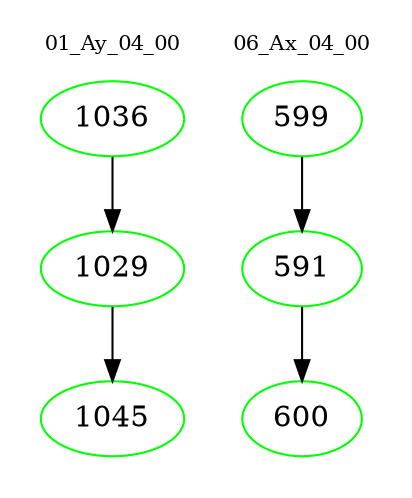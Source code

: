 digraph{
subgraph cluster_0 {
color = white
label = "01_Ay_04_00";
fontsize=10;
T0_1036 [label="1036", color="green"]
T0_1036 -> T0_1029 [color="black"]
T0_1029 [label="1029", color="green"]
T0_1029 -> T0_1045 [color="black"]
T0_1045 [label="1045", color="green"]
}
subgraph cluster_1 {
color = white
label = "06_Ax_04_00";
fontsize=10;
T1_599 [label="599", color="green"]
T1_599 -> T1_591 [color="black"]
T1_591 [label="591", color="green"]
T1_591 -> T1_600 [color="black"]
T1_600 [label="600", color="green"]
}
}

